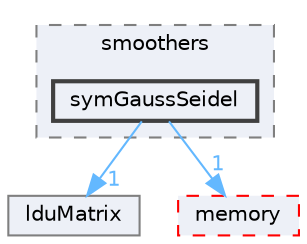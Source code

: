 digraph "src/OpenFOAM/matrices/lduMatrix/smoothers/symGaussSeidel"
{
 // LATEX_PDF_SIZE
  bgcolor="transparent";
  edge [fontname=Helvetica,fontsize=10,labelfontname=Helvetica,labelfontsize=10];
  node [fontname=Helvetica,fontsize=10,shape=box,height=0.2,width=0.4];
  compound=true
  subgraph clusterdir_27bacb8e19b5862d96d869422b2be03b {
    graph [ bgcolor="#edf0f7", pencolor="grey50", label="smoothers", fontname=Helvetica,fontsize=10 style="filled,dashed", URL="dir_27bacb8e19b5862d96d869422b2be03b.html",tooltip=""]
  dir_b8ecbc0f322627defd4b191976bf0d47 [label="symGaussSeidel", fillcolor="#edf0f7", color="grey25", style="filled,bold", URL="dir_b8ecbc0f322627defd4b191976bf0d47.html",tooltip=""];
  }
  dir_1ce70feb2b06c30ebd4091245573b99e [label="lduMatrix", fillcolor="#edf0f7", color="grey50", style="filled", URL="dir_1ce70feb2b06c30ebd4091245573b99e.html",tooltip=""];
  dir_385a22dcc2f7120acb0f1a7a832b3b8d [label="memory", fillcolor="#edf0f7", color="red", style="filled,dashed", URL="dir_385a22dcc2f7120acb0f1a7a832b3b8d.html",tooltip=""];
  dir_b8ecbc0f322627defd4b191976bf0d47->dir_1ce70feb2b06c30ebd4091245573b99e [headlabel="1", labeldistance=1.5 headhref="dir_003913_002118.html" href="dir_003913_002118.html" color="steelblue1" fontcolor="steelblue1"];
  dir_b8ecbc0f322627defd4b191976bf0d47->dir_385a22dcc2f7120acb0f1a7a832b3b8d [headlabel="1", labeldistance=1.5 headhref="dir_003913_002352.html" href="dir_003913_002352.html" color="steelblue1" fontcolor="steelblue1"];
}
